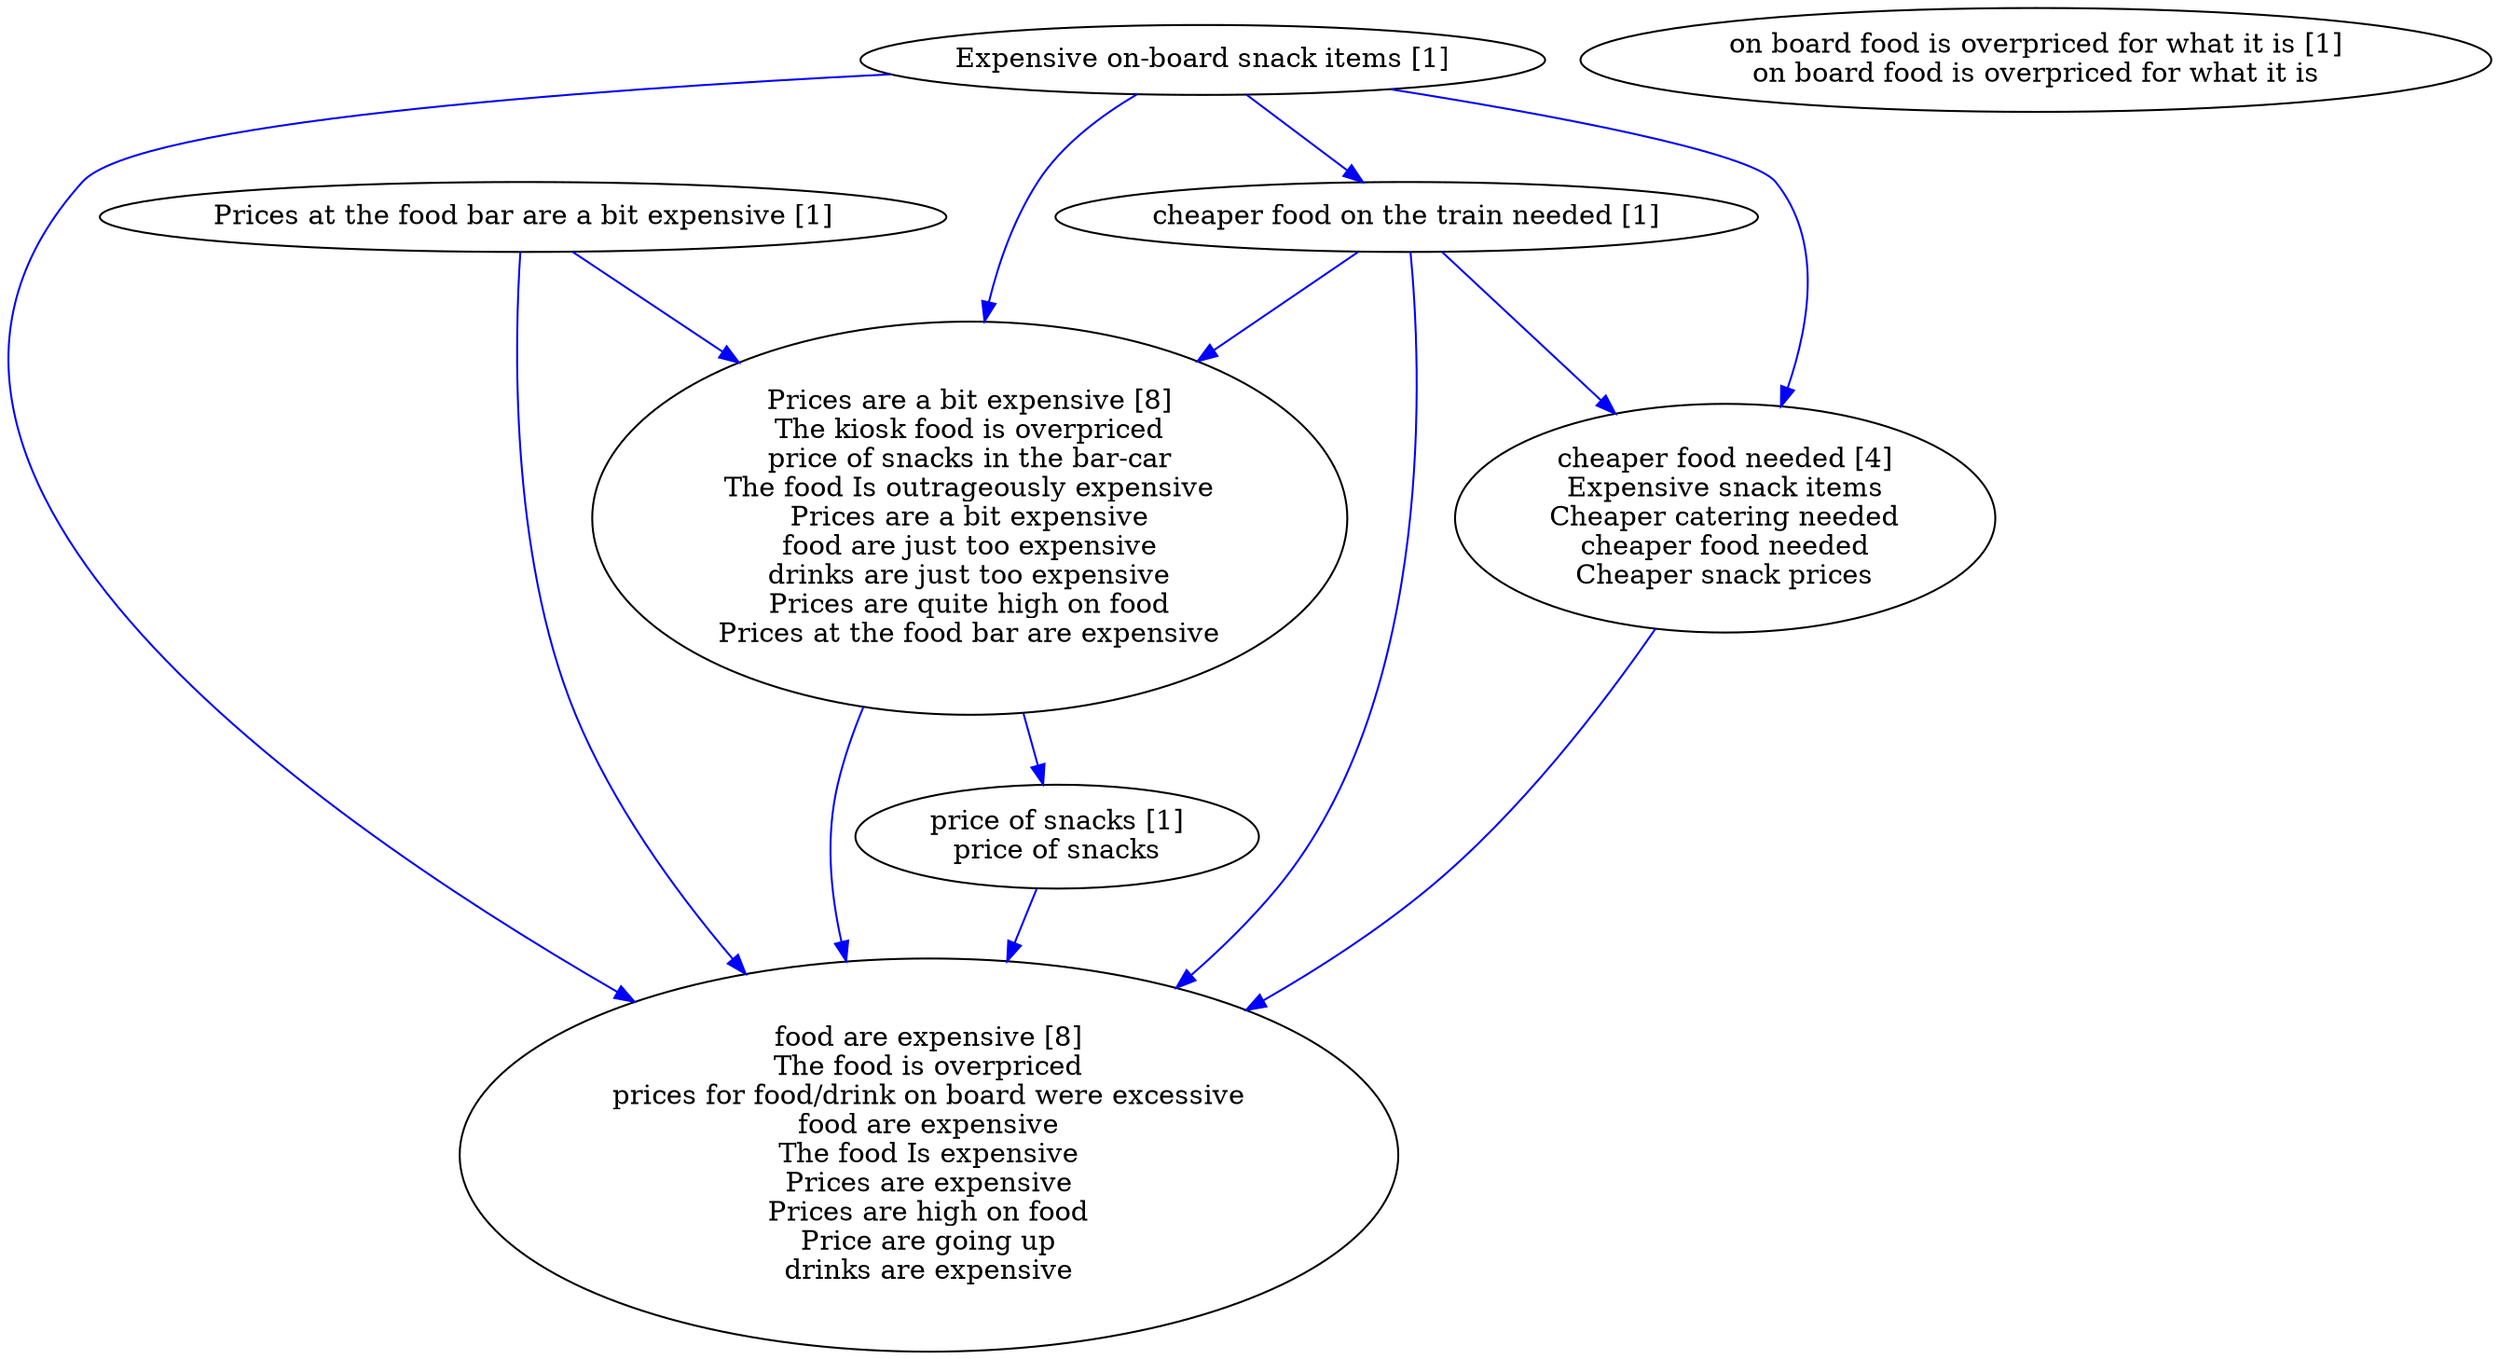 digraph collapsedGraph {
"cheaper food needed [4]\nExpensive snack items\nCheaper catering needed\ncheaper food needed\nCheaper snack prices""Prices are a bit expensive [8]\nThe kiosk food is overpriced\nprice of snacks in the bar-car\nThe food Is outrageously expensive\nPrices are a bit expensive\nfood are just too expensive\ndrinks are just too expensive\nPrices are quite high on food\nPrices at the food bar are expensive""food are expensive [8]\nThe food is overpriced\nprices for food/drink on board were excessive\nfood are expensive\nThe food Is expensive\nPrices are expensive\nPrices are high on food\nPrice are going up\ndrinks are expensive""Expensive on-board snack items [1]""Prices at the food bar are a bit expensive [1]""cheaper food on the train needed [1]""on board food is overpriced for what it is [1]\non board food is overpriced for what it is""price of snacks [1]\nprice of snacks""Expensive on-board snack items [1]" -> "cheaper food needed [4]\nExpensive snack items\nCheaper catering needed\ncheaper food needed\nCheaper snack prices" [color=blue]
"Prices at the food bar are a bit expensive [1]" -> "Prices are a bit expensive [8]\nThe kiosk food is overpriced\nprice of snacks in the bar-car\nThe food Is outrageously expensive\nPrices are a bit expensive\nfood are just too expensive\ndrinks are just too expensive\nPrices are quite high on food\nPrices at the food bar are expensive" [color=blue]
"Prices are a bit expensive [8]\nThe kiosk food is overpriced\nprice of snacks in the bar-car\nThe food Is outrageously expensive\nPrices are a bit expensive\nfood are just too expensive\ndrinks are just too expensive\nPrices are quite high on food\nPrices at the food bar are expensive" -> "food are expensive [8]\nThe food is overpriced\nprices for food/drink on board were excessive\nfood are expensive\nThe food Is expensive\nPrices are expensive\nPrices are high on food\nPrice are going up\ndrinks are expensive" [color=blue]
"cheaper food on the train needed [1]" -> "Prices are a bit expensive [8]\nThe kiosk food is overpriced\nprice of snacks in the bar-car\nThe food Is outrageously expensive\nPrices are a bit expensive\nfood are just too expensive\ndrinks are just too expensive\nPrices are quite high on food\nPrices at the food bar are expensive" [color=blue]
"Expensive on-board snack items [1]" -> "cheaper food on the train needed [1]" [color=blue]
"Expensive on-board snack items [1]" -> "food are expensive [8]\nThe food is overpriced\nprices for food/drink on board were excessive\nfood are expensive\nThe food Is expensive\nPrices are expensive\nPrices are high on food\nPrice are going up\ndrinks are expensive" [color=blue]
"Expensive on-board snack items [1]" -> "Prices are a bit expensive [8]\nThe kiosk food is overpriced\nprice of snacks in the bar-car\nThe food Is outrageously expensive\nPrices are a bit expensive\nfood are just too expensive\ndrinks are just too expensive\nPrices are quite high on food\nPrices at the food bar are expensive" [color=blue]
"cheaper food on the train needed [1]" -> "food are expensive [8]\nThe food is overpriced\nprices for food/drink on board were excessive\nfood are expensive\nThe food Is expensive\nPrices are expensive\nPrices are high on food\nPrice are going up\ndrinks are expensive" [color=blue]
"cheaper food on the train needed [1]" -> "cheaper food needed [4]\nExpensive snack items\nCheaper catering needed\ncheaper food needed\nCheaper snack prices" [color=blue]
"Prices at the food bar are a bit expensive [1]" -> "food are expensive [8]\nThe food is overpriced\nprices for food/drink on board were excessive\nfood are expensive\nThe food Is expensive\nPrices are expensive\nPrices are high on food\nPrice are going up\ndrinks are expensive" [color=blue]
"Prices are a bit expensive [8]\nThe kiosk food is overpriced\nprice of snacks in the bar-car\nThe food Is outrageously expensive\nPrices are a bit expensive\nfood are just too expensive\ndrinks are just too expensive\nPrices are quite high on food\nPrices at the food bar are expensive" -> "price of snacks [1]\nprice of snacks" [color=blue]
"price of snacks [1]\nprice of snacks" -> "food are expensive [8]\nThe food is overpriced\nprices for food/drink on board were excessive\nfood are expensive\nThe food Is expensive\nPrices are expensive\nPrices are high on food\nPrice are going up\ndrinks are expensive" [color=blue]
"cheaper food needed [4]\nExpensive snack items\nCheaper catering needed\ncheaper food needed\nCheaper snack prices" -> "food are expensive [8]\nThe food is overpriced\nprices for food/drink on board were excessive\nfood are expensive\nThe food Is expensive\nPrices are expensive\nPrices are high on food\nPrice are going up\ndrinks are expensive" [color=blue]
}